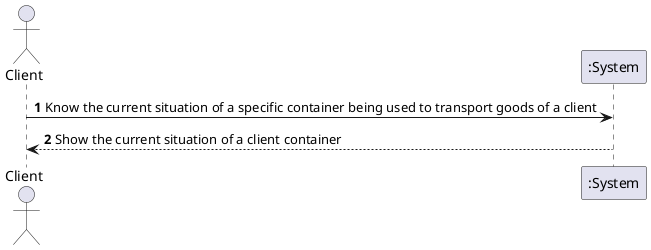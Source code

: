 @startuml
autonumber
'hide footbox
actor "Client" as ADM

participant ":System" as Sys

ADM -> Sys : Know the current situation of a specific container being used to transport goods of a client
Sys --> ADM : Show the current situation of a client container


@enduml